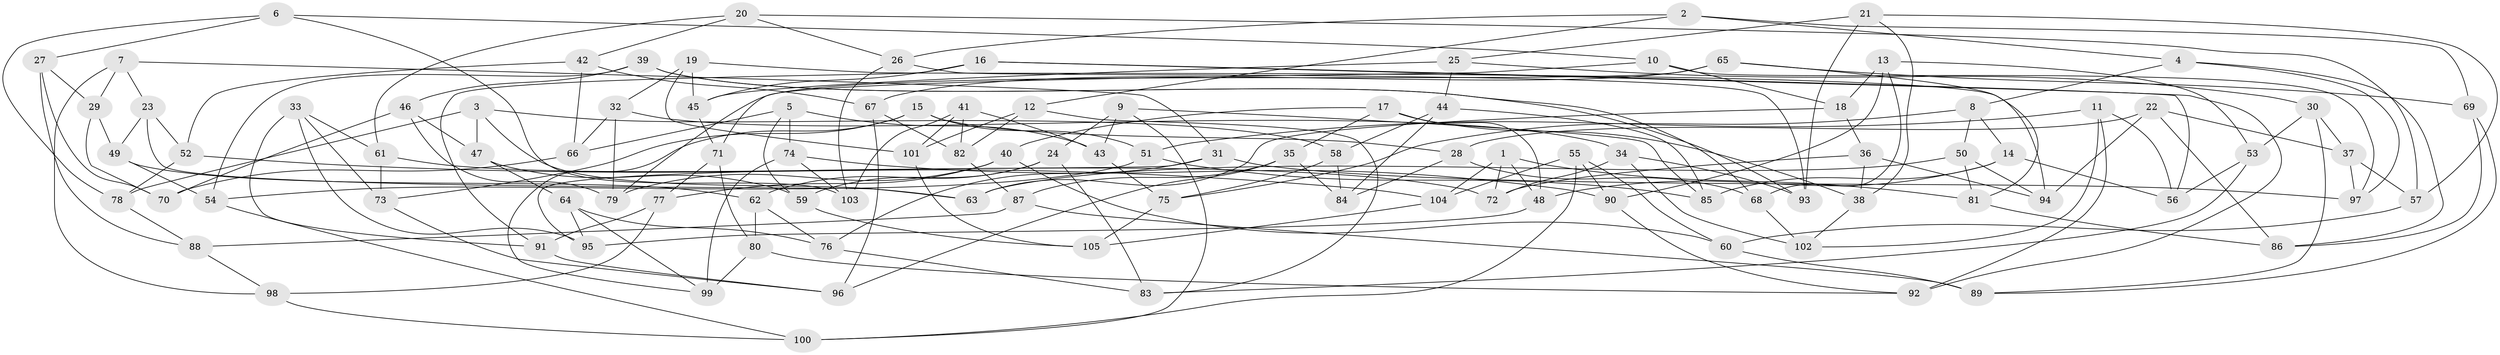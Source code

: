 // coarse degree distribution, {4: 0.34375, 6: 0.5625, 5: 0.078125, 3: 0.015625}
// Generated by graph-tools (version 1.1) at 2025/24/03/03/25 07:24:24]
// undirected, 105 vertices, 210 edges
graph export_dot {
graph [start="1"]
  node [color=gray90,style=filled];
  1;
  2;
  3;
  4;
  5;
  6;
  7;
  8;
  9;
  10;
  11;
  12;
  13;
  14;
  15;
  16;
  17;
  18;
  19;
  20;
  21;
  22;
  23;
  24;
  25;
  26;
  27;
  28;
  29;
  30;
  31;
  32;
  33;
  34;
  35;
  36;
  37;
  38;
  39;
  40;
  41;
  42;
  43;
  44;
  45;
  46;
  47;
  48;
  49;
  50;
  51;
  52;
  53;
  54;
  55;
  56;
  57;
  58;
  59;
  60;
  61;
  62;
  63;
  64;
  65;
  66;
  67;
  68;
  69;
  70;
  71;
  72;
  73;
  74;
  75;
  76;
  77;
  78;
  79;
  80;
  81;
  82;
  83;
  84;
  85;
  86;
  87;
  88;
  89;
  90;
  91;
  92;
  93;
  94;
  95;
  96;
  97;
  98;
  99;
  100;
  101;
  102;
  103;
  104;
  105;
  1 -- 104;
  1 -- 72;
  1 -- 81;
  1 -- 48;
  2 -- 4;
  2 -- 26;
  2 -- 69;
  2 -- 12;
  3 -- 78;
  3 -- 58;
  3 -- 47;
  3 -- 63;
  4 -- 86;
  4 -- 8;
  4 -- 97;
  5 -- 59;
  5 -- 74;
  5 -- 66;
  5 -- 43;
  6 -- 78;
  6 -- 27;
  6 -- 10;
  6 -- 103;
  7 -- 98;
  7 -- 23;
  7 -- 29;
  7 -- 31;
  8 -- 50;
  8 -- 14;
  8 -- 75;
  9 -- 100;
  9 -- 85;
  9 -- 43;
  9 -- 24;
  10 -- 18;
  10 -- 71;
  10 -- 97;
  11 -- 92;
  11 -- 56;
  11 -- 102;
  11 -- 51;
  12 -- 83;
  12 -- 82;
  12 -- 101;
  13 -- 68;
  13 -- 18;
  13 -- 53;
  13 -- 90;
  14 -- 48;
  14 -- 85;
  14 -- 56;
  15 -- 51;
  15 -- 73;
  15 -- 28;
  15 -- 99;
  16 -- 91;
  16 -- 45;
  16 -- 56;
  16 -- 92;
  17 -- 48;
  17 -- 40;
  17 -- 35;
  17 -- 38;
  18 -- 36;
  18 -- 63;
  19 -- 45;
  19 -- 32;
  19 -- 101;
  19 -- 94;
  20 -- 42;
  20 -- 61;
  20 -- 57;
  20 -- 26;
  21 -- 25;
  21 -- 93;
  21 -- 38;
  21 -- 57;
  22 -- 28;
  22 -- 37;
  22 -- 94;
  22 -- 86;
  23 -- 49;
  23 -- 63;
  23 -- 52;
  24 -- 83;
  24 -- 62;
  24 -- 59;
  25 -- 44;
  25 -- 30;
  25 -- 45;
  26 -- 103;
  26 -- 93;
  27 -- 70;
  27 -- 88;
  27 -- 29;
  28 -- 68;
  28 -- 84;
  29 -- 49;
  29 -- 70;
  30 -- 89;
  30 -- 37;
  30 -- 53;
  31 -- 76;
  31 -- 95;
  31 -- 97;
  32 -- 66;
  32 -- 79;
  32 -- 34;
  33 -- 95;
  33 -- 91;
  33 -- 61;
  33 -- 73;
  34 -- 102;
  34 -- 72;
  34 -- 93;
  35 -- 87;
  35 -- 96;
  35 -- 84;
  36 -- 38;
  36 -- 72;
  36 -- 94;
  37 -- 97;
  37 -- 57;
  38 -- 102;
  39 -- 46;
  39 -- 68;
  39 -- 93;
  39 -- 54;
  40 -- 77;
  40 -- 60;
  40 -- 79;
  41 -- 43;
  41 -- 82;
  41 -- 103;
  41 -- 101;
  42 -- 52;
  42 -- 66;
  42 -- 67;
  43 -- 75;
  44 -- 85;
  44 -- 84;
  44 -- 58;
  45 -- 71;
  46 -- 47;
  46 -- 70;
  46 -- 79;
  47 -- 59;
  47 -- 64;
  48 -- 95;
  49 -- 54;
  49 -- 62;
  50 -- 81;
  50 -- 94;
  50 -- 63;
  51 -- 54;
  51 -- 85;
  52 -- 78;
  52 -- 104;
  53 -- 83;
  53 -- 56;
  54 -- 100;
  55 -- 90;
  55 -- 100;
  55 -- 104;
  55 -- 60;
  57 -- 60;
  58 -- 84;
  58 -- 75;
  59 -- 105;
  60 -- 89;
  61 -- 73;
  61 -- 72;
  62 -- 76;
  62 -- 80;
  64 -- 76;
  64 -- 99;
  64 -- 95;
  65 -- 81;
  65 -- 79;
  65 -- 67;
  65 -- 69;
  66 -- 70;
  67 -- 82;
  67 -- 96;
  68 -- 102;
  69 -- 89;
  69 -- 86;
  71 -- 80;
  71 -- 77;
  73 -- 96;
  74 -- 90;
  74 -- 103;
  74 -- 99;
  75 -- 105;
  76 -- 83;
  77 -- 91;
  77 -- 98;
  78 -- 88;
  80 -- 99;
  80 -- 92;
  81 -- 86;
  82 -- 87;
  87 -- 89;
  87 -- 88;
  88 -- 98;
  90 -- 92;
  91 -- 96;
  98 -- 100;
  101 -- 105;
  104 -- 105;
}
